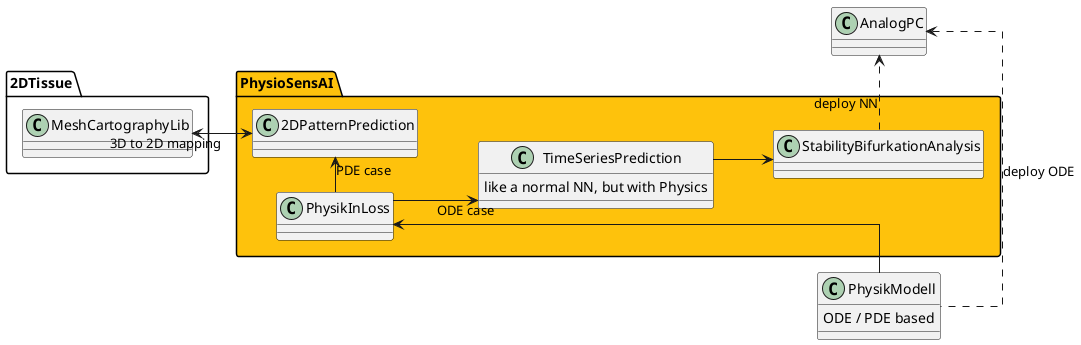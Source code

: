 @startuml modelDeployment
skinparam Linetype ortho
left to right direction

package 2DTissue {
  class MeshCartographyLib
}

package PhysioSensAI #FEC20C {
  class PhysikInLoss

  class 2DPatternPrediction

  class TimeSeriesPrediction {
    like a normal NN, but with Physics
  }

  class StabilityBifurkationAnalysis
}

class PhysikModell {
  ODE / PDE based
}

class AnalogPC

PhysikModell --> PhysikInLoss
PhysikModell -[dashed]left-> AnalogPC : deploy ODE

PhysikInLoss -right-> 2DPatternPrediction : PDE case
PhysikInLoss --> TimeSeriesPrediction : ODE case
TimeSeriesPrediction --> StabilityBifurkationAnalysis

StabilityBifurkationAnalysis -[dashed]right-> AnalogPC  : deploy NN

MeshCartographyLib <--> 2DPatternPrediction : 3D to 2D mapping

@enduml
